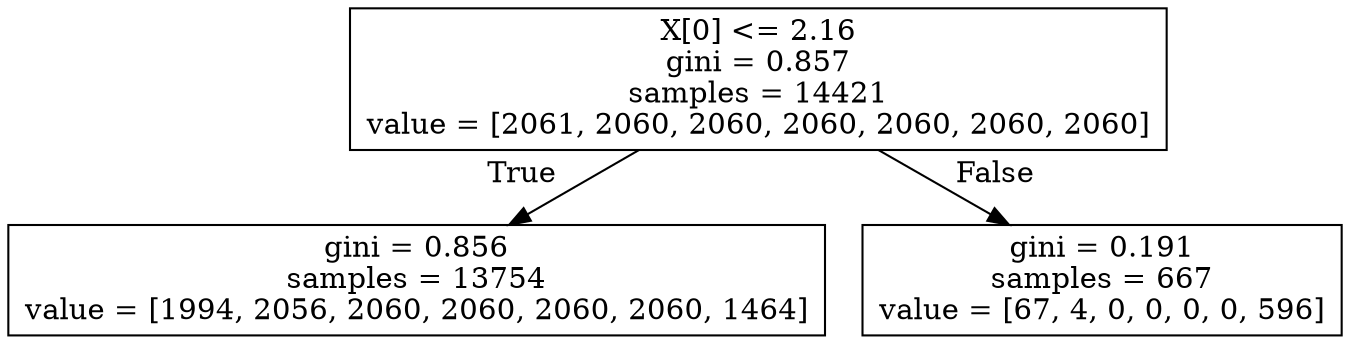 digraph Tree {
node [shape=box] ;
0 [label="X[0] <= 2.16\ngini = 0.857\nsamples = 14421\nvalue = [2061, 2060, 2060, 2060, 2060, 2060, 2060]"] ;
1 [label="gini = 0.856\nsamples = 13754\nvalue = [1994, 2056, 2060, 2060, 2060, 2060, 1464]"] ;
0 -> 1 [labeldistance=2.5, labelangle=45, headlabel="True"] ;
2 [label="gini = 0.191\nsamples = 667\nvalue = [67, 4, 0, 0, 0, 0, 596]"] ;
0 -> 2 [labeldistance=2.5, labelangle=-45, headlabel="False"] ;
}